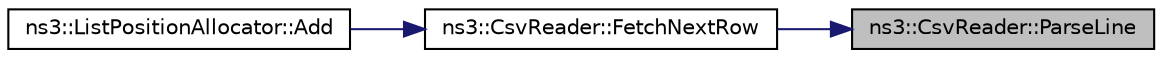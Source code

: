 digraph "ns3::CsvReader::ParseLine"
{
 // LATEX_PDF_SIZE
  edge [fontname="Helvetica",fontsize="10",labelfontname="Helvetica",labelfontsize="10"];
  node [fontname="Helvetica",fontsize="10",shape=record];
  rankdir="RL";
  Node1 [label="ns3::CsvReader::ParseLine",height=0.2,width=0.4,color="black", fillcolor="grey75", style="filled", fontcolor="black",tooltip="Scans the string and splits it into individual columns based on the delimiter."];
  Node1 -> Node2 [dir="back",color="midnightblue",fontsize="10",style="solid",fontname="Helvetica"];
  Node2 [label="ns3::CsvReader::FetchNextRow",height=0.2,width=0.4,color="black", fillcolor="white", style="filled",URL="$classns3_1_1_csv_reader.html#aa5de9afad8635fde46aff2e58c8847a2",tooltip="Reads one line from the input until a new line is encountered."];
  Node2 -> Node3 [dir="back",color="midnightblue",fontsize="10",style="solid",fontname="Helvetica"];
  Node3 [label="ns3::ListPositionAllocator::Add",height=0.2,width=0.4,color="black", fillcolor="white", style="filled",URL="$classns3_1_1_list_position_allocator.html#aee42a10c5ea6e4c272e3c8bb8fe0d6f7",tooltip="Add the positions listed in a file."];
}
